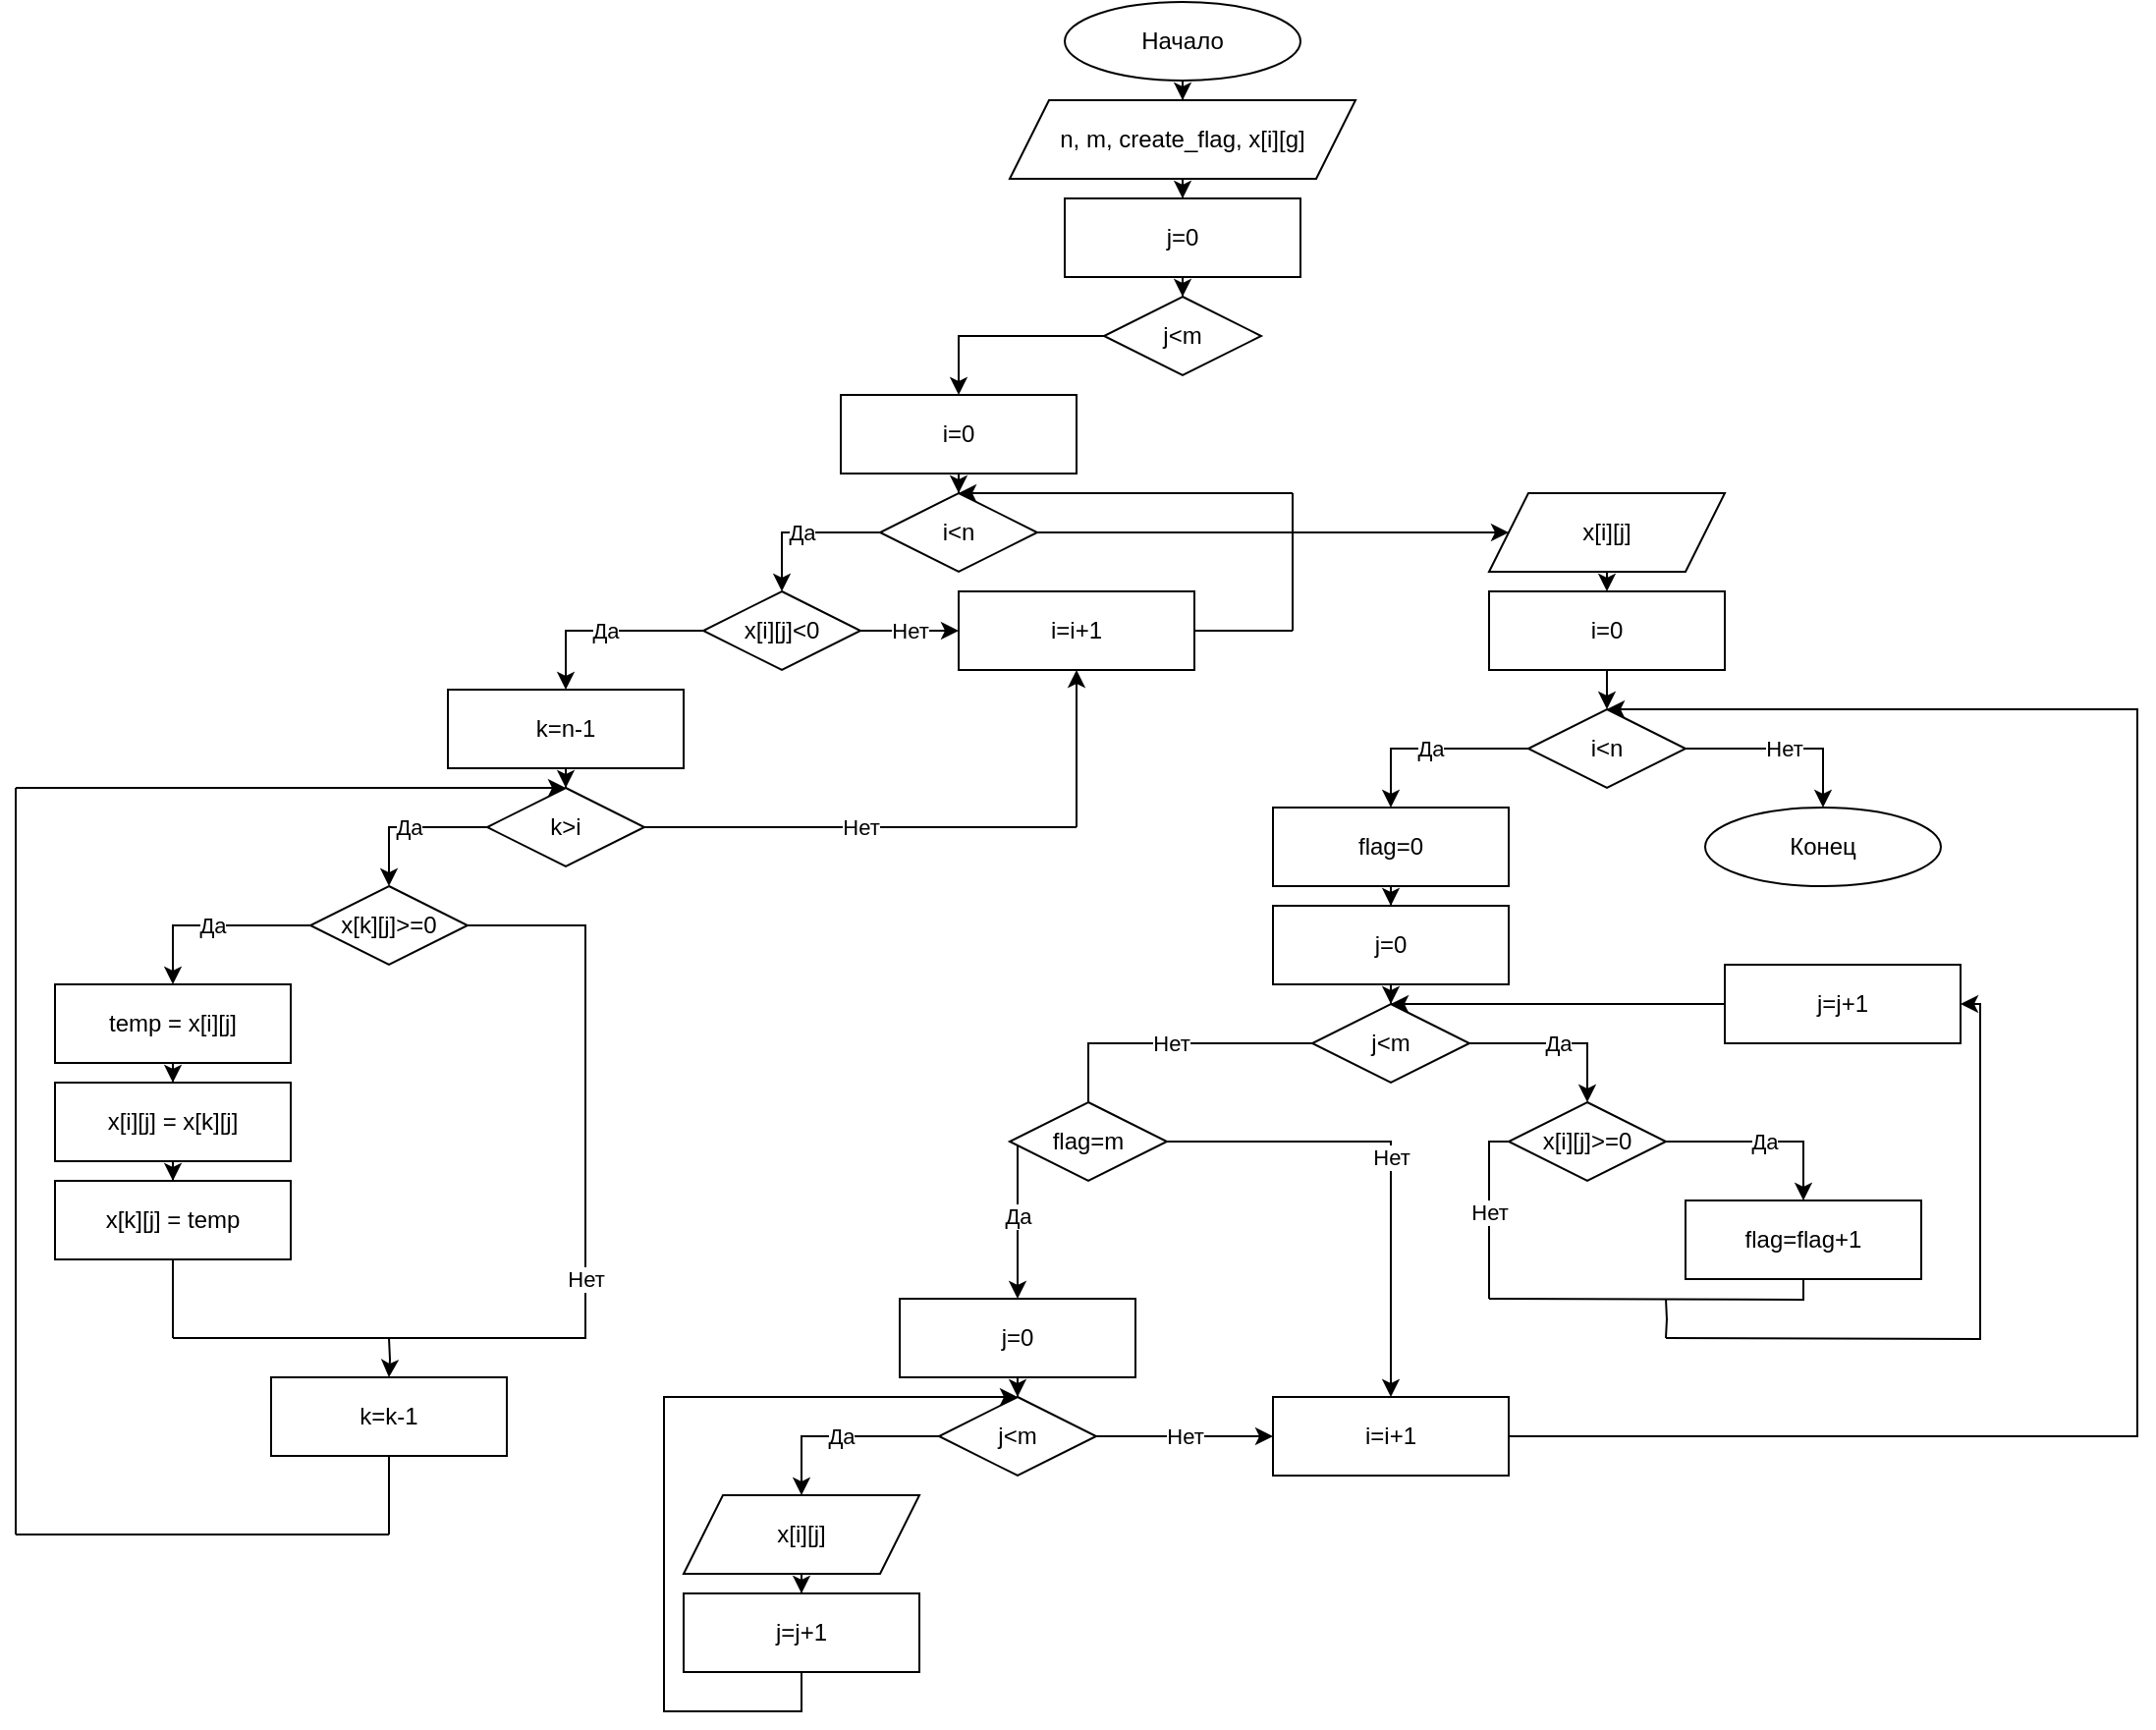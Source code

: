<mxfile version="15.4.3" type="device"><diagram id="_s-khONadPUKDIeqh9Ia" name="Page-1"><mxGraphModel dx="2233" dy="716" grid="1" gridSize="10" guides="1" tooltips="1" connect="1" arrows="1" fold="1" page="1" pageScale="1" pageWidth="827" pageHeight="1169" math="0" shadow="0"><root><mxCell id="0"/><mxCell id="1" parent="0"/><mxCell id="jWQQHvnjQewcMa4Lf6G4-3" value="" style="edgeStyle=orthogonalEdgeStyle;rounded=0;orthogonalLoop=1;jettySize=auto;html=1;" edge="1" parent="1" source="jWQQHvnjQewcMa4Lf6G4-1" target="jWQQHvnjQewcMa4Lf6G4-2"><mxGeometry relative="1" as="geometry"/></mxCell><mxCell id="jWQQHvnjQewcMa4Lf6G4-1" value="Начало" style="ellipse;whiteSpace=wrap;html=1;" vertex="1" parent="1"><mxGeometry x="354" width="120" height="40" as="geometry"/></mxCell><mxCell id="jWQQHvnjQewcMa4Lf6G4-7" value="" style="edgeStyle=orthogonalEdgeStyle;rounded=0;orthogonalLoop=1;jettySize=auto;html=1;" edge="1" parent="1" source="jWQQHvnjQewcMa4Lf6G4-2" target="jWQQHvnjQewcMa4Lf6G4-6"><mxGeometry relative="1" as="geometry"/></mxCell><mxCell id="jWQQHvnjQewcMa4Lf6G4-2" value="n, m, create_flag, x[i][g]" style="shape=parallelogram;perimeter=parallelogramPerimeter;whiteSpace=wrap;html=1;fixedSize=1;" vertex="1" parent="1"><mxGeometry x="326" y="50" width="176" height="40" as="geometry"/></mxCell><mxCell id="jWQQHvnjQewcMa4Lf6G4-9" value="" style="edgeStyle=orthogonalEdgeStyle;rounded=0;orthogonalLoop=1;jettySize=auto;html=1;" edge="1" parent="1" source="jWQQHvnjQewcMa4Lf6G4-6" target="jWQQHvnjQewcMa4Lf6G4-8"><mxGeometry relative="1" as="geometry"/></mxCell><mxCell id="jWQQHvnjQewcMa4Lf6G4-6" value="j=0" style="whiteSpace=wrap;html=1;" vertex="1" parent="1"><mxGeometry x="354" y="100" width="120" height="40" as="geometry"/></mxCell><mxCell id="jWQQHvnjQewcMa4Lf6G4-11" value="" style="edgeStyle=orthogonalEdgeStyle;rounded=0;orthogonalLoop=1;jettySize=auto;html=1;" edge="1" parent="1" source="jWQQHvnjQewcMa4Lf6G4-8" target="jWQQHvnjQewcMa4Lf6G4-10"><mxGeometry relative="1" as="geometry"/></mxCell><mxCell id="jWQQHvnjQewcMa4Lf6G4-8" value="j&amp;lt;m" style="rhombus;whiteSpace=wrap;html=1;" vertex="1" parent="1"><mxGeometry x="374" y="150" width="80" height="40" as="geometry"/></mxCell><mxCell id="jWQQHvnjQewcMa4Lf6G4-13" value="" style="edgeStyle=orthogonalEdgeStyle;rounded=0;orthogonalLoop=1;jettySize=auto;html=1;" edge="1" parent="1" source="jWQQHvnjQewcMa4Lf6G4-10" target="jWQQHvnjQewcMa4Lf6G4-12"><mxGeometry relative="1" as="geometry"/></mxCell><mxCell id="jWQQHvnjQewcMa4Lf6G4-10" value="i=0" style="whiteSpace=wrap;html=1;" vertex="1" parent="1"><mxGeometry x="240" y="200" width="120" height="40" as="geometry"/></mxCell><mxCell id="jWQQHvnjQewcMa4Lf6G4-15" value="Да" style="edgeStyle=orthogonalEdgeStyle;rounded=0;orthogonalLoop=1;jettySize=auto;html=1;" edge="1" parent="1" source="jWQQHvnjQewcMa4Lf6G4-12" target="jWQQHvnjQewcMa4Lf6G4-14"><mxGeometry relative="1" as="geometry"/></mxCell><mxCell id="jWQQHvnjQewcMa4Lf6G4-12" value="i&amp;lt;n" style="rhombus;whiteSpace=wrap;html=1;" vertex="1" parent="1"><mxGeometry x="260" y="250" width="80" height="40" as="geometry"/></mxCell><mxCell id="jWQQHvnjQewcMa4Lf6G4-21" value="Да" style="edgeStyle=orthogonalEdgeStyle;rounded=0;orthogonalLoop=1;jettySize=auto;html=1;" edge="1" parent="1" source="jWQQHvnjQewcMa4Lf6G4-14" target="jWQQHvnjQewcMa4Lf6G4-20"><mxGeometry relative="1" as="geometry"/></mxCell><mxCell id="jWQQHvnjQewcMa4Lf6G4-46" value="Нет" style="edgeStyle=none;rounded=0;orthogonalLoop=1;jettySize=auto;html=1;endArrow=classic;endFill=1;" edge="1" parent="1" source="jWQQHvnjQewcMa4Lf6G4-14" target="jWQQHvnjQewcMa4Lf6G4-45"><mxGeometry relative="1" as="geometry"/></mxCell><mxCell id="jWQQHvnjQewcMa4Lf6G4-14" value="x[i][j]&amp;lt;0" style="rhombus;whiteSpace=wrap;html=1;" vertex="1" parent="1"><mxGeometry x="170" y="300" width="80" height="40" as="geometry"/></mxCell><mxCell id="jWQQHvnjQewcMa4Lf6G4-23" value="" style="edgeStyle=orthogonalEdgeStyle;rounded=0;orthogonalLoop=1;jettySize=auto;html=1;" edge="1" parent="1" source="jWQQHvnjQewcMa4Lf6G4-20" target="jWQQHvnjQewcMa4Lf6G4-22"><mxGeometry relative="1" as="geometry"/></mxCell><mxCell id="jWQQHvnjQewcMa4Lf6G4-20" value="k=n-1" style="whiteSpace=wrap;html=1;" vertex="1" parent="1"><mxGeometry x="40" y="350" width="120" height="40" as="geometry"/></mxCell><mxCell id="jWQQHvnjQewcMa4Lf6G4-25" value="Да" style="edgeStyle=orthogonalEdgeStyle;rounded=0;orthogonalLoop=1;jettySize=auto;html=1;" edge="1" parent="1" source="jWQQHvnjQewcMa4Lf6G4-22" target="jWQQHvnjQewcMa4Lf6G4-24"><mxGeometry relative="1" as="geometry"/></mxCell><mxCell id="jWQQHvnjQewcMa4Lf6G4-22" value="k&amp;gt;i" style="rhombus;whiteSpace=wrap;html=1;" vertex="1" parent="1"><mxGeometry x="60" y="400" width="80" height="40" as="geometry"/></mxCell><mxCell id="jWQQHvnjQewcMa4Lf6G4-27" value="Да" style="edgeStyle=orthogonalEdgeStyle;rounded=0;orthogonalLoop=1;jettySize=auto;html=1;" edge="1" parent="1" source="jWQQHvnjQewcMa4Lf6G4-24" target="jWQQHvnjQewcMa4Lf6G4-26"><mxGeometry relative="1" as="geometry"/></mxCell><mxCell id="jWQQHvnjQewcMa4Lf6G4-24" value="x[k][j]&amp;gt;=0" style="rhombus;whiteSpace=wrap;html=1;" vertex="1" parent="1"><mxGeometry x="-30" y="450" width="80" height="40" as="geometry"/></mxCell><mxCell id="jWQQHvnjQewcMa4Lf6G4-29" value="" style="edgeStyle=orthogonalEdgeStyle;rounded=0;orthogonalLoop=1;jettySize=auto;html=1;" edge="1" parent="1" source="jWQQHvnjQewcMa4Lf6G4-26" target="jWQQHvnjQewcMa4Lf6G4-28"><mxGeometry relative="1" as="geometry"/></mxCell><mxCell id="jWQQHvnjQewcMa4Lf6G4-26" value="temp = x[i][j]" style="whiteSpace=wrap;html=1;" vertex="1" parent="1"><mxGeometry x="-160" y="500" width="120" height="40" as="geometry"/></mxCell><mxCell id="jWQQHvnjQewcMa4Lf6G4-31" value="" style="edgeStyle=orthogonalEdgeStyle;rounded=0;orthogonalLoop=1;jettySize=auto;html=1;" edge="1" parent="1" source="jWQQHvnjQewcMa4Lf6G4-28" target="jWQQHvnjQewcMa4Lf6G4-30"><mxGeometry relative="1" as="geometry"/></mxCell><mxCell id="jWQQHvnjQewcMa4Lf6G4-28" value="x[i][j] = x[k][j]" style="whiteSpace=wrap;html=1;" vertex="1" parent="1"><mxGeometry x="-160" y="550" width="120" height="40" as="geometry"/></mxCell><mxCell id="jWQQHvnjQewcMa4Lf6G4-30" value="x[k][j] = temp" style="whiteSpace=wrap;html=1;" vertex="1" parent="1"><mxGeometry x="-160" y="600" width="120" height="40" as="geometry"/></mxCell><mxCell id="jWQQHvnjQewcMa4Lf6G4-33" value="Нет" style="endArrow=none;html=1;rounded=0;edgeStyle=orthogonalEdgeStyle;exitX=1;exitY=0.5;exitDx=0;exitDy=0;endFill=0;" edge="1" parent="1" source="jWQQHvnjQewcMa4Lf6G4-24"><mxGeometry relative="1" as="geometry"><mxPoint x="70" y="480" as="sourcePoint"/><mxPoint x="-100" y="680" as="targetPoint"/><Array as="points"><mxPoint x="110" y="470"/></Array></mxGeometry></mxCell><mxCell id="jWQQHvnjQewcMa4Lf6G4-35" value="" style="endArrow=none;html=1;rounded=0;edgeStyle=orthogonalEdgeStyle;exitX=0.5;exitY=1;exitDx=0;exitDy=0;endFill=0;" edge="1" parent="1" source="jWQQHvnjQewcMa4Lf6G4-30"><mxGeometry relative="1" as="geometry"><mxPoint x="360" y="560" as="sourcePoint"/><mxPoint x="-100" y="680" as="targetPoint"/></mxGeometry></mxCell><mxCell id="jWQQHvnjQewcMa4Lf6G4-37" value="" style="endArrow=classic;html=1;rounded=0;edgeStyle=orthogonalEdgeStyle;entryX=0.5;entryY=0;entryDx=0;entryDy=0;" edge="1" parent="1" target="jWQQHvnjQewcMa4Lf6G4-39"><mxGeometry relative="1" as="geometry"><mxPoint x="10" y="680" as="sourcePoint"/><mxPoint x="10" y="700" as="targetPoint"/></mxGeometry></mxCell><mxCell id="jWQQHvnjQewcMa4Lf6G4-39" value="k=k-1" style="rounded=0;whiteSpace=wrap;html=1;" vertex="1" parent="1"><mxGeometry x="-50" y="700" width="120" height="40" as="geometry"/></mxCell><mxCell id="jWQQHvnjQewcMa4Lf6G4-40" value="" style="html=1;rounded=0;endArrow=none;endFill=0;entryX=0.5;entryY=1;entryDx=0;entryDy=0;" edge="1" parent="1" target="jWQQHvnjQewcMa4Lf6G4-39"><mxGeometry width="100" relative="1" as="geometry"><mxPoint x="10" y="780" as="sourcePoint"/><mxPoint x="460" y="560" as="targetPoint"/></mxGeometry></mxCell><mxCell id="jWQQHvnjQewcMa4Lf6G4-41" value="" style="html=1;rounded=0;endArrow=none;endFill=0;" edge="1" parent="1"><mxGeometry width="100" relative="1" as="geometry"><mxPoint x="-180" y="780" as="sourcePoint"/><mxPoint x="10" y="780" as="targetPoint"/></mxGeometry></mxCell><mxCell id="jWQQHvnjQewcMa4Lf6G4-42" value="" style="html=1;rounded=0;endArrow=none;endFill=0;" edge="1" parent="1"><mxGeometry width="100" relative="1" as="geometry"><mxPoint x="-180" y="780" as="sourcePoint"/><mxPoint x="-180" y="400" as="targetPoint"/></mxGeometry></mxCell><mxCell id="jWQQHvnjQewcMa4Lf6G4-43" value="" style="html=1;rounded=0;endArrow=classic;endFill=1;" edge="1" parent="1"><mxGeometry width="100" relative="1" as="geometry"><mxPoint x="-180" y="400" as="sourcePoint"/><mxPoint x="100" y="400" as="targetPoint"/></mxGeometry></mxCell><mxCell id="jWQQHvnjQewcMa4Lf6G4-45" value="i=i+1" style="whiteSpace=wrap;html=1;" vertex="1" parent="1"><mxGeometry x="300" y="300" width="120" height="40" as="geometry"/></mxCell><mxCell id="jWQQHvnjQewcMa4Lf6G4-47" value="" style="endArrow=none;html=1;rounded=0;endFill=0;" edge="1" parent="1" source="jWQQHvnjQewcMa4Lf6G4-22"><mxGeometry relative="1" as="geometry"><mxPoint x="200" y="450" as="sourcePoint"/><mxPoint x="360" y="420" as="targetPoint"/></mxGeometry></mxCell><mxCell id="jWQQHvnjQewcMa4Lf6G4-48" value="Нет" style="edgeLabel;resizable=0;html=1;align=center;verticalAlign=middle;" connectable="0" vertex="1" parent="jWQQHvnjQewcMa4Lf6G4-47"><mxGeometry relative="1" as="geometry"/></mxCell><mxCell id="jWQQHvnjQewcMa4Lf6G4-49" value="" style="endArrow=classic;html=1;rounded=0;entryX=0.5;entryY=1;entryDx=0;entryDy=0;" edge="1" parent="1" target="jWQQHvnjQewcMa4Lf6G4-45"><mxGeometry relative="1" as="geometry"><mxPoint x="360" y="420" as="sourcePoint"/><mxPoint x="550" y="550" as="targetPoint"/></mxGeometry></mxCell><mxCell id="jWQQHvnjQewcMa4Lf6G4-51" value="" style="endArrow=none;html=1;rounded=0;exitX=1;exitY=0.5;exitDx=0;exitDy=0;endFill=0;" edge="1" parent="1" source="jWQQHvnjQewcMa4Lf6G4-45"><mxGeometry relative="1" as="geometry"><mxPoint x="590" y="320" as="sourcePoint"/><mxPoint x="470" y="320" as="targetPoint"/></mxGeometry></mxCell><mxCell id="jWQQHvnjQewcMa4Lf6G4-53" value="" style="endArrow=classic;html=1;rounded=0;entryX=0.5;entryY=0;entryDx=0;entryDy=0;" edge="1" parent="1" target="jWQQHvnjQewcMa4Lf6G4-12"><mxGeometry relative="1" as="geometry"><mxPoint x="470" y="250" as="sourcePoint"/><mxPoint x="350" y="260" as="targetPoint"/></mxGeometry></mxCell><mxCell id="jWQQHvnjQewcMa4Lf6G4-55" value="" style="endArrow=none;html=1;rounded=0;endFill=0;" edge="1" parent="1"><mxGeometry relative="1" as="geometry"><mxPoint x="470" y="320" as="sourcePoint"/><mxPoint x="470" y="250" as="targetPoint"/></mxGeometry></mxCell><mxCell id="jWQQHvnjQewcMa4Lf6G4-62" value="" style="edgeStyle=none;rounded=0;orthogonalLoop=1;jettySize=auto;html=1;endArrow=classic;endFill=1;startArrow=none;" edge="1" parent="1" source="jWQQHvnjQewcMa4Lf6G4-63" target="jWQQHvnjQewcMa4Lf6G4-61"><mxGeometry relative="1" as="geometry"/></mxCell><mxCell id="jWQQHvnjQewcMa4Lf6G4-58" value="x[i][j]" style="shape=parallelogram;perimeter=parallelogramPerimeter;whiteSpace=wrap;html=1;fixedSize=1;" vertex="1" parent="1"><mxGeometry x="570" y="250" width="120" height="40" as="geometry"/></mxCell><mxCell id="jWQQHvnjQewcMa4Lf6G4-59" value="" style="endArrow=classic;html=1;rounded=0;exitX=1;exitY=0.5;exitDx=0;exitDy=0;entryX=0;entryY=0.5;entryDx=0;entryDy=0;" edge="1" parent="1" source="jWQQHvnjQewcMa4Lf6G4-12" target="jWQQHvnjQewcMa4Lf6G4-58"><mxGeometry relative="1" as="geometry"><mxPoint x="550" y="550" as="sourcePoint"/><mxPoint x="650" y="550" as="targetPoint"/></mxGeometry></mxCell><mxCell id="jWQQHvnjQewcMa4Lf6G4-66" value="Да" style="edgeStyle=orthogonalEdgeStyle;rounded=0;orthogonalLoop=1;jettySize=auto;html=1;endArrow=classic;endFill=1;" edge="1" parent="1" source="jWQQHvnjQewcMa4Lf6G4-61" target="jWQQHvnjQewcMa4Lf6G4-65"><mxGeometry relative="1" as="geometry"/></mxCell><mxCell id="jWQQHvnjQewcMa4Lf6G4-125" value="Нет" style="edgeStyle=orthogonalEdgeStyle;rounded=0;orthogonalLoop=1;jettySize=auto;html=1;startArrow=none;startFill=0;endArrow=classic;endFill=1;" edge="1" parent="1" source="jWQQHvnjQewcMa4Lf6G4-61" target="jWQQHvnjQewcMa4Lf6G4-124"><mxGeometry relative="1" as="geometry"/></mxCell><mxCell id="jWQQHvnjQewcMa4Lf6G4-61" value="i&amp;lt;n" style="rhombus;whiteSpace=wrap;html=1;" vertex="1" parent="1"><mxGeometry x="590" y="360" width="80" height="40" as="geometry"/></mxCell><mxCell id="jWQQHvnjQewcMa4Lf6G4-63" value="i=0" style="rounded=0;whiteSpace=wrap;html=1;" vertex="1" parent="1"><mxGeometry x="570" y="300" width="120" height="40" as="geometry"/></mxCell><mxCell id="jWQQHvnjQewcMa4Lf6G4-64" value="" style="edgeStyle=none;rounded=0;orthogonalLoop=1;jettySize=auto;html=1;endArrow=classic;endFill=1;" edge="1" parent="1" source="jWQQHvnjQewcMa4Lf6G4-58" target="jWQQHvnjQewcMa4Lf6G4-63"><mxGeometry relative="1" as="geometry"><mxPoint x="630" y="290" as="sourcePoint"/><mxPoint x="630" y="420" as="targetPoint"/></mxGeometry></mxCell><mxCell id="jWQQHvnjQewcMa4Lf6G4-68" value="" style="edgeStyle=orthogonalEdgeStyle;rounded=0;orthogonalLoop=1;jettySize=auto;html=1;endArrow=classic;endFill=1;startArrow=none;" edge="1" parent="1" source="jWQQHvnjQewcMa4Lf6G4-69" target="jWQQHvnjQewcMa4Lf6G4-67"><mxGeometry relative="1" as="geometry"/></mxCell><mxCell id="jWQQHvnjQewcMa4Lf6G4-71" value="" style="edgeStyle=orthogonalEdgeStyle;rounded=0;orthogonalLoop=1;jettySize=auto;html=1;endArrow=classic;endFill=1;" edge="1" parent="1" source="jWQQHvnjQewcMa4Lf6G4-65" target="jWQQHvnjQewcMa4Lf6G4-69"><mxGeometry relative="1" as="geometry"/></mxCell><mxCell id="jWQQHvnjQewcMa4Lf6G4-65" value="flag=0" style="whiteSpace=wrap;html=1;" vertex="1" parent="1"><mxGeometry x="460" y="410" width="120" height="40" as="geometry"/></mxCell><mxCell id="jWQQHvnjQewcMa4Lf6G4-76" value="Да" style="edgeStyle=orthogonalEdgeStyle;rounded=0;orthogonalLoop=1;jettySize=auto;html=1;endArrow=classic;endFill=1;" edge="1" parent="1" source="jWQQHvnjQewcMa4Lf6G4-67" target="jWQQHvnjQewcMa4Lf6G4-75"><mxGeometry relative="1" as="geometry"/></mxCell><mxCell id="jWQQHvnjQewcMa4Lf6G4-67" value="j&amp;lt;m" style="rhombus;whiteSpace=wrap;html=1;" vertex="1" parent="1"><mxGeometry x="480" y="510" width="80" height="40" as="geometry"/></mxCell><mxCell id="jWQQHvnjQewcMa4Lf6G4-69" value="j=0" style="rounded=0;whiteSpace=wrap;html=1;" vertex="1" parent="1"><mxGeometry x="460" y="460" width="120" height="40" as="geometry"/></mxCell><mxCell id="jWQQHvnjQewcMa4Lf6G4-79" value="Да" style="edgeStyle=orthogonalEdgeStyle;rounded=0;orthogonalLoop=1;jettySize=auto;html=1;endArrow=classic;endFill=1;" edge="1" parent="1" source="jWQQHvnjQewcMa4Lf6G4-75" target="jWQQHvnjQewcMa4Lf6G4-78"><mxGeometry relative="1" as="geometry"/></mxCell><mxCell id="jWQQHvnjQewcMa4Lf6G4-75" value="x[i][j]&amp;gt;=0" style="rhombus;whiteSpace=wrap;html=1;" vertex="1" parent="1"><mxGeometry x="580" y="560" width="80" height="40" as="geometry"/></mxCell><mxCell id="jWQQHvnjQewcMa4Lf6G4-78" value="flag=flag+1" style="whiteSpace=wrap;html=1;" vertex="1" parent="1"><mxGeometry x="670" y="610" width="120" height="40" as="geometry"/></mxCell><mxCell id="jWQQHvnjQewcMa4Lf6G4-82" value="" style="endArrow=none;html=1;rounded=0;edgeStyle=orthogonalEdgeStyle;exitX=0;exitY=0.5;exitDx=0;exitDy=0;endFill=0;" edge="1" parent="1" source="jWQQHvnjQewcMa4Lf6G4-67" target="jWQQHvnjQewcMa4Lf6G4-107"><mxGeometry relative="1" as="geometry"><mxPoint x="190" y="460" as="sourcePoint"/><mxPoint x="470" y="680" as="targetPoint"/></mxGeometry></mxCell><mxCell id="jWQQHvnjQewcMa4Lf6G4-83" value="Нет" style="edgeLabel;resizable=0;html=1;align=center;verticalAlign=middle;" connectable="0" vertex="1" parent="jWQQHvnjQewcMa4Lf6G4-82"><mxGeometry relative="1" as="geometry"/></mxCell><mxCell id="jWQQHvnjQewcMa4Lf6G4-91" value="" style="endArrow=none;html=1;rounded=0;edgeStyle=orthogonalEdgeStyle;exitX=0;exitY=0.5;exitDx=0;exitDy=0;endFill=0;" edge="1" parent="1" source="jWQQHvnjQewcMa4Lf6G4-75"><mxGeometry relative="1" as="geometry"><mxPoint x="190" y="460" as="sourcePoint"/><mxPoint x="570" y="660" as="targetPoint"/></mxGeometry></mxCell><mxCell id="jWQQHvnjQewcMa4Lf6G4-92" value="Нет" style="edgeLabel;resizable=0;html=1;align=center;verticalAlign=middle;" connectable="0" vertex="1" parent="jWQQHvnjQewcMa4Lf6G4-91"><mxGeometry relative="1" as="geometry"/></mxCell><mxCell id="jWQQHvnjQewcMa4Lf6G4-93" value="" style="endArrow=none;html=1;rounded=0;edgeStyle=orthogonalEdgeStyle;entryX=0.5;entryY=1;entryDx=0;entryDy=0;endFill=0;" edge="1" parent="1" target="jWQQHvnjQewcMa4Lf6G4-78"><mxGeometry relative="1" as="geometry"><mxPoint x="570" y="660" as="sourcePoint"/><mxPoint x="670" y="660" as="targetPoint"/></mxGeometry></mxCell><mxCell id="jWQQHvnjQewcMa4Lf6G4-99" value="" style="endArrow=classic;html=1;rounded=0;edgeStyle=orthogonalEdgeStyle;entryX=0.5;entryY=0;entryDx=0;entryDy=0;startArrow=none;" edge="1" parent="1" source="jWQQHvnjQewcMa4Lf6G4-103" target="jWQQHvnjQewcMa4Lf6G4-67"><mxGeometry relative="1" as="geometry"><mxPoint x="660" y="680" as="sourcePoint"/><mxPoint x="780" y="490" as="targetPoint"/><Array as="points"><mxPoint x="660" y="510"/><mxPoint x="660" y="510"/></Array></mxGeometry></mxCell><mxCell id="jWQQHvnjQewcMa4Lf6G4-101" value="" style="endArrow=none;html=1;rounded=0;edgeStyle=orthogonalEdgeStyle;endFill=0;" edge="1" parent="1"><mxGeometry relative="1" as="geometry"><mxPoint x="660" y="660" as="sourcePoint"/><mxPoint x="660" y="680" as="targetPoint"/></mxGeometry></mxCell><mxCell id="jWQQHvnjQewcMa4Lf6G4-103" value="j=j+1" style="rounded=0;whiteSpace=wrap;html=1;" vertex="1" parent="1"><mxGeometry x="690" y="490" width="120" height="40" as="geometry"/></mxCell><mxCell id="jWQQHvnjQewcMa4Lf6G4-105" value="" style="endArrow=classic;html=1;rounded=0;edgeStyle=orthogonalEdgeStyle;entryX=1;entryY=0.5;entryDx=0;entryDy=0;" edge="1" parent="1" target="jWQQHvnjQewcMa4Lf6G4-103"><mxGeometry relative="1" as="geometry"><mxPoint x="660" y="680" as="sourcePoint"/><mxPoint x="760" y="680" as="targetPoint"/></mxGeometry></mxCell><mxCell id="jWQQHvnjQewcMa4Lf6G4-109" value="Да" style="edgeStyle=orthogonalEdgeStyle;rounded=0;orthogonalLoop=1;jettySize=auto;html=1;endArrow=classic;endFill=1;exitX=0;exitY=0.5;exitDx=0;exitDy=0;" edge="1" parent="1" source="jWQQHvnjQewcMa4Lf6G4-107" target="jWQQHvnjQewcMa4Lf6G4-108"><mxGeometry relative="1" as="geometry"><Array as="points"><mxPoint x="330" y="580"/></Array></mxGeometry></mxCell><mxCell id="jWQQHvnjQewcMa4Lf6G4-127" value="Нет" style="edgeStyle=orthogonalEdgeStyle;rounded=0;orthogonalLoop=1;jettySize=auto;html=1;startArrow=none;startFill=0;endArrow=classic;endFill=1;" edge="1" parent="1" source="jWQQHvnjQewcMa4Lf6G4-107" target="jWQQHvnjQewcMa4Lf6G4-126"><mxGeometry relative="1" as="geometry"/></mxCell><mxCell id="jWQQHvnjQewcMa4Lf6G4-107" value="flag=m" style="rhombus;whiteSpace=wrap;html=1;" vertex="1" parent="1"><mxGeometry x="326" y="560" width="80" height="40" as="geometry"/></mxCell><mxCell id="jWQQHvnjQewcMa4Lf6G4-111" value="" style="edgeStyle=orthogonalEdgeStyle;rounded=0;orthogonalLoop=1;jettySize=auto;html=1;endArrow=classic;endFill=1;" edge="1" parent="1" source="jWQQHvnjQewcMa4Lf6G4-108" target="jWQQHvnjQewcMa4Lf6G4-110"><mxGeometry relative="1" as="geometry"/></mxCell><mxCell id="jWQQHvnjQewcMa4Lf6G4-108" value="j=0" style="whiteSpace=wrap;html=1;" vertex="1" parent="1"><mxGeometry x="270" y="660" width="120" height="40" as="geometry"/></mxCell><mxCell id="jWQQHvnjQewcMa4Lf6G4-113" value="Да" style="edgeStyle=orthogonalEdgeStyle;rounded=0;orthogonalLoop=1;jettySize=auto;html=1;endArrow=classic;endFill=1;" edge="1" parent="1" source="jWQQHvnjQewcMa4Lf6G4-110" target="jWQQHvnjQewcMa4Lf6G4-112"><mxGeometry relative="1" as="geometry"/></mxCell><mxCell id="jWQQHvnjQewcMa4Lf6G4-110" value="j&amp;lt;m" style="rhombus;whiteSpace=wrap;html=1;" vertex="1" parent="1"><mxGeometry x="290" y="710" width="80" height="40" as="geometry"/></mxCell><mxCell id="jWQQHvnjQewcMa4Lf6G4-115" value="" style="edgeStyle=orthogonalEdgeStyle;rounded=0;orthogonalLoop=1;jettySize=auto;html=1;endArrow=classic;endFill=1;" edge="1" parent="1" source="jWQQHvnjQewcMa4Lf6G4-112" target="jWQQHvnjQewcMa4Lf6G4-114"><mxGeometry relative="1" as="geometry"/></mxCell><mxCell id="jWQQHvnjQewcMa4Lf6G4-112" value="x[i][j]" style="shape=parallelogram;perimeter=parallelogramPerimeter;whiteSpace=wrap;html=1;fixedSize=1;" vertex="1" parent="1"><mxGeometry x="160" y="760" width="120" height="40" as="geometry"/></mxCell><mxCell id="jWQQHvnjQewcMa4Lf6G4-114" value="j=j+1" style="whiteSpace=wrap;html=1;" vertex="1" parent="1"><mxGeometry x="160" y="810" width="120" height="40" as="geometry"/></mxCell><mxCell id="jWQQHvnjQewcMa4Lf6G4-118" value="" style="endArrow=classic;html=1;rounded=0;edgeStyle=orthogonalEdgeStyle;entryX=0.5;entryY=0;entryDx=0;entryDy=0;exitX=0.5;exitY=1;exitDx=0;exitDy=0;" edge="1" parent="1" source="jWQQHvnjQewcMa4Lf6G4-114" target="jWQQHvnjQewcMa4Lf6G4-110"><mxGeometry relative="1" as="geometry"><mxPoint x="190" y="970" as="sourcePoint"/><mxPoint x="290" y="970" as="targetPoint"/><Array as="points"><mxPoint x="220" y="870"/><mxPoint x="150" y="870"/><mxPoint x="150" y="710"/></Array></mxGeometry></mxCell><mxCell id="jWQQHvnjQewcMa4Lf6G4-124" value="Конец" style="ellipse;whiteSpace=wrap;html=1;" vertex="1" parent="1"><mxGeometry x="680" y="410" width="120" height="40" as="geometry"/></mxCell><mxCell id="jWQQHvnjQewcMa4Lf6G4-126" value="i=i+1" style="whiteSpace=wrap;html=1;" vertex="1" parent="1"><mxGeometry x="460" y="710" width="120" height="40" as="geometry"/></mxCell><mxCell id="jWQQHvnjQewcMa4Lf6G4-128" value="" style="endArrow=classic;html=1;rounded=0;edgeStyle=orthogonalEdgeStyle;exitX=1;exitY=0.5;exitDx=0;exitDy=0;entryX=0;entryY=0.5;entryDx=0;entryDy=0;" edge="1" parent="1" source="jWQQHvnjQewcMa4Lf6G4-110" target="jWQQHvnjQewcMa4Lf6G4-126"><mxGeometry relative="1" as="geometry"><mxPoint x="380" y="830" as="sourcePoint"/><mxPoint x="430" y="730" as="targetPoint"/></mxGeometry></mxCell><mxCell id="jWQQHvnjQewcMa4Lf6G4-129" value="Нет" style="edgeLabel;resizable=0;html=1;align=center;verticalAlign=middle;" connectable="0" vertex="1" parent="jWQQHvnjQewcMa4Lf6G4-128"><mxGeometry relative="1" as="geometry"/></mxCell><mxCell id="jWQQHvnjQewcMa4Lf6G4-130" value="" style="endArrow=classic;html=1;rounded=0;edgeStyle=orthogonalEdgeStyle;exitX=1;exitY=0.5;exitDx=0;exitDy=0;entryX=0.5;entryY=0;entryDx=0;entryDy=0;" edge="1" parent="1" source="jWQQHvnjQewcMa4Lf6G4-126" target="jWQQHvnjQewcMa4Lf6G4-61"><mxGeometry relative="1" as="geometry"><mxPoint x="750" y="770" as="sourcePoint"/><mxPoint x="900" y="320" as="targetPoint"/><Array as="points"><mxPoint x="900" y="730"/><mxPoint x="900" y="360"/></Array></mxGeometry></mxCell></root></mxGraphModel></diagram></mxfile>